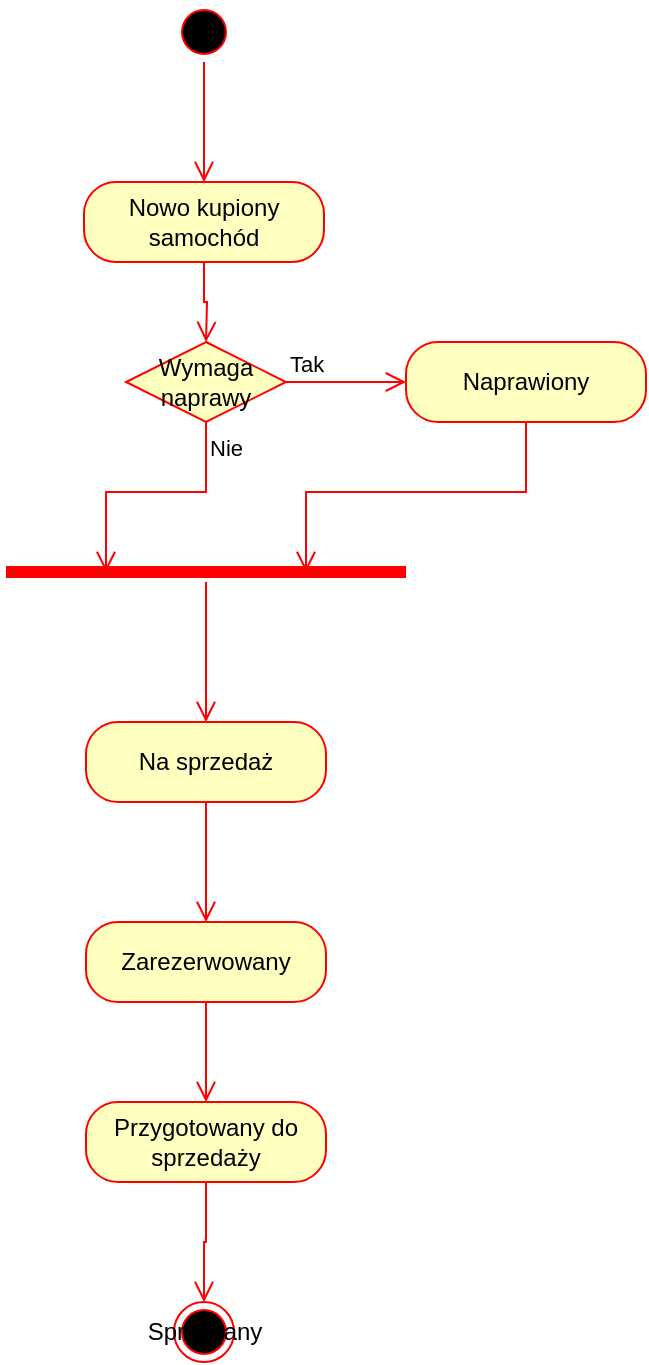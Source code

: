 <mxfile version="21.3.4" type="device">
  <diagram name="Strona-1" id="tIpZZ9f31VDsTR0sXd5F">
    <mxGraphModel dx="1674" dy="768" grid="1" gridSize="10" guides="1" tooltips="1" connect="1" arrows="1" fold="1" page="1" pageScale="1" pageWidth="827" pageHeight="1169" math="0" shadow="0">
      <root>
        <mxCell id="0" />
        <mxCell id="1" parent="0" />
        <mxCell id="WOqUhGf0ipD8rjv8Gjpe-1" value="" style="ellipse;html=1;shape=startState;fillColor=#000000;strokeColor=#ff0000;" vertex="1" parent="1">
          <mxGeometry x="384" y="10" width="30" height="30" as="geometry" />
        </mxCell>
        <mxCell id="WOqUhGf0ipD8rjv8Gjpe-2" value="" style="edgeStyle=orthogonalEdgeStyle;html=1;verticalAlign=bottom;endArrow=open;endSize=8;strokeColor=#ff0000;rounded=0;entryX=0.5;entryY=0;entryDx=0;entryDy=0;" edge="1" source="WOqUhGf0ipD8rjv8Gjpe-1" parent="1" target="WOqUhGf0ipD8rjv8Gjpe-3">
          <mxGeometry relative="1" as="geometry">
            <mxPoint x="399" y="100" as="targetPoint" />
          </mxGeometry>
        </mxCell>
        <mxCell id="WOqUhGf0ipD8rjv8Gjpe-3" value="Nowo kupiony samochód" style="rounded=1;whiteSpace=wrap;html=1;arcSize=40;fontColor=#000000;fillColor=#ffffc0;strokeColor=#ff0000;" vertex="1" parent="1">
          <mxGeometry x="339" y="100" width="120" height="40" as="geometry" />
        </mxCell>
        <mxCell id="WOqUhGf0ipD8rjv8Gjpe-4" value="" style="edgeStyle=orthogonalEdgeStyle;html=1;verticalAlign=bottom;endArrow=open;endSize=8;strokeColor=#ff0000;rounded=0;" edge="1" source="WOqUhGf0ipD8rjv8Gjpe-3" parent="1">
          <mxGeometry relative="1" as="geometry">
            <mxPoint x="400" y="180" as="targetPoint" />
          </mxGeometry>
        </mxCell>
        <mxCell id="WOqUhGf0ipD8rjv8Gjpe-5" value="Naprawiony" style="rounded=1;whiteSpace=wrap;html=1;arcSize=40;fontColor=#000000;fillColor=#ffffc0;strokeColor=#ff0000;" vertex="1" parent="1">
          <mxGeometry x="500" y="180" width="120" height="40" as="geometry" />
        </mxCell>
        <mxCell id="WOqUhGf0ipD8rjv8Gjpe-6" value="" style="edgeStyle=orthogonalEdgeStyle;html=1;verticalAlign=bottom;endArrow=open;endSize=8;strokeColor=#ff0000;rounded=0;entryX=0.75;entryY=0.5;entryDx=0;entryDy=0;entryPerimeter=0;" edge="1" source="WOqUhGf0ipD8rjv8Gjpe-5" parent="1" target="WOqUhGf0ipD8rjv8Gjpe-11">
          <mxGeometry relative="1" as="geometry">
            <mxPoint x="320" y="510" as="targetPoint" />
          </mxGeometry>
        </mxCell>
        <mxCell id="WOqUhGf0ipD8rjv8Gjpe-7" value="Wymaga naprawy" style="rhombus;whiteSpace=wrap;html=1;fontColor=#000000;fillColor=#ffffc0;strokeColor=#ff0000;" vertex="1" parent="1">
          <mxGeometry x="360" y="180" width="80" height="40" as="geometry" />
        </mxCell>
        <mxCell id="WOqUhGf0ipD8rjv8Gjpe-8" value="Tak" style="edgeStyle=orthogonalEdgeStyle;html=1;align=left;verticalAlign=bottom;endArrow=open;endSize=8;strokeColor=#ff0000;rounded=0;entryX=0;entryY=0.5;entryDx=0;entryDy=0;" edge="1" source="WOqUhGf0ipD8rjv8Gjpe-7" parent="1" target="WOqUhGf0ipD8rjv8Gjpe-5">
          <mxGeometry x="-1" relative="1" as="geometry">
            <mxPoint x="540" y="200" as="targetPoint" />
          </mxGeometry>
        </mxCell>
        <mxCell id="WOqUhGf0ipD8rjv8Gjpe-9" value="Nie" style="edgeStyle=orthogonalEdgeStyle;html=1;align=left;verticalAlign=top;endArrow=open;endSize=8;strokeColor=#ff0000;rounded=0;entryX=0.25;entryY=0.5;entryDx=0;entryDy=0;entryPerimeter=0;" edge="1" source="WOqUhGf0ipD8rjv8Gjpe-7" parent="1" target="WOqUhGf0ipD8rjv8Gjpe-11">
          <mxGeometry x="-1" relative="1" as="geometry">
            <mxPoint x="400" y="280" as="targetPoint" />
          </mxGeometry>
        </mxCell>
        <mxCell id="WOqUhGf0ipD8rjv8Gjpe-11" value="" style="shape=line;html=1;strokeWidth=6;strokeColor=#ff0000;" vertex="1" parent="1">
          <mxGeometry x="300" y="290" width="200" height="10" as="geometry" />
        </mxCell>
        <mxCell id="WOqUhGf0ipD8rjv8Gjpe-12" value="" style="edgeStyle=orthogonalEdgeStyle;html=1;verticalAlign=bottom;endArrow=open;endSize=8;strokeColor=#ff0000;rounded=0;entryX=0.5;entryY=0;entryDx=0;entryDy=0;" edge="1" source="WOqUhGf0ipD8rjv8Gjpe-11" parent="1" target="WOqUhGf0ipD8rjv8Gjpe-13">
          <mxGeometry relative="1" as="geometry">
            <mxPoint x="484" y="370" as="targetPoint" />
          </mxGeometry>
        </mxCell>
        <mxCell id="WOqUhGf0ipD8rjv8Gjpe-13" value="Na sprzedaż" style="rounded=1;whiteSpace=wrap;html=1;arcSize=40;fontColor=#000000;fillColor=#ffffc0;strokeColor=#ff0000;" vertex="1" parent="1">
          <mxGeometry x="340" y="370" width="120" height="40" as="geometry" />
        </mxCell>
        <mxCell id="WOqUhGf0ipD8rjv8Gjpe-14" value="" style="edgeStyle=orthogonalEdgeStyle;html=1;verticalAlign=bottom;endArrow=open;endSize=8;strokeColor=#ff0000;rounded=0;entryX=0.5;entryY=0;entryDx=0;entryDy=0;" edge="1" source="WOqUhGf0ipD8rjv8Gjpe-13" parent="1" target="WOqUhGf0ipD8rjv8Gjpe-15">
          <mxGeometry relative="1" as="geometry">
            <mxPoint x="484" y="490" as="targetPoint" />
          </mxGeometry>
        </mxCell>
        <mxCell id="WOqUhGf0ipD8rjv8Gjpe-15" value="Zarezerwowany" style="rounded=1;whiteSpace=wrap;html=1;arcSize=40;fontColor=#000000;fillColor=#ffffc0;strokeColor=#ff0000;" vertex="1" parent="1">
          <mxGeometry x="340" y="470" width="120" height="40" as="geometry" />
        </mxCell>
        <mxCell id="WOqUhGf0ipD8rjv8Gjpe-16" value="" style="edgeStyle=orthogonalEdgeStyle;html=1;verticalAlign=bottom;endArrow=open;endSize=8;strokeColor=#ff0000;rounded=0;entryX=0.5;entryY=0;entryDx=0;entryDy=0;" edge="1" source="WOqUhGf0ipD8rjv8Gjpe-15" parent="1" target="WOqUhGf0ipD8rjv8Gjpe-17">
          <mxGeometry relative="1" as="geometry">
            <mxPoint x="399" y="570" as="targetPoint" />
          </mxGeometry>
        </mxCell>
        <mxCell id="WOqUhGf0ipD8rjv8Gjpe-17" value="Przygotowany do sprzedaży" style="rounded=1;whiteSpace=wrap;html=1;arcSize=40;fontColor=#000000;fillColor=#ffffc0;strokeColor=#ff0000;" vertex="1" parent="1">
          <mxGeometry x="340" y="560" width="120" height="40" as="geometry" />
        </mxCell>
        <mxCell id="WOqUhGf0ipD8rjv8Gjpe-18" value="" style="edgeStyle=orthogonalEdgeStyle;html=1;verticalAlign=bottom;endArrow=open;endSize=8;strokeColor=#ff0000;rounded=0;entryX=0.5;entryY=0;entryDx=0;entryDy=0;" edge="1" source="WOqUhGf0ipD8rjv8Gjpe-17" parent="1" target="WOqUhGf0ipD8rjv8Gjpe-19">
          <mxGeometry relative="1" as="geometry">
            <mxPoint x="400" y="685" as="targetPoint" />
          </mxGeometry>
        </mxCell>
        <mxCell id="WOqUhGf0ipD8rjv8Gjpe-19" value="Sprzedany" style="ellipse;html=1;shape=endState;fillColor=#000000;strokeColor=#ff0000;" vertex="1" parent="1">
          <mxGeometry x="384" y="660" width="30" height="30" as="geometry" />
        </mxCell>
      </root>
    </mxGraphModel>
  </diagram>
</mxfile>
